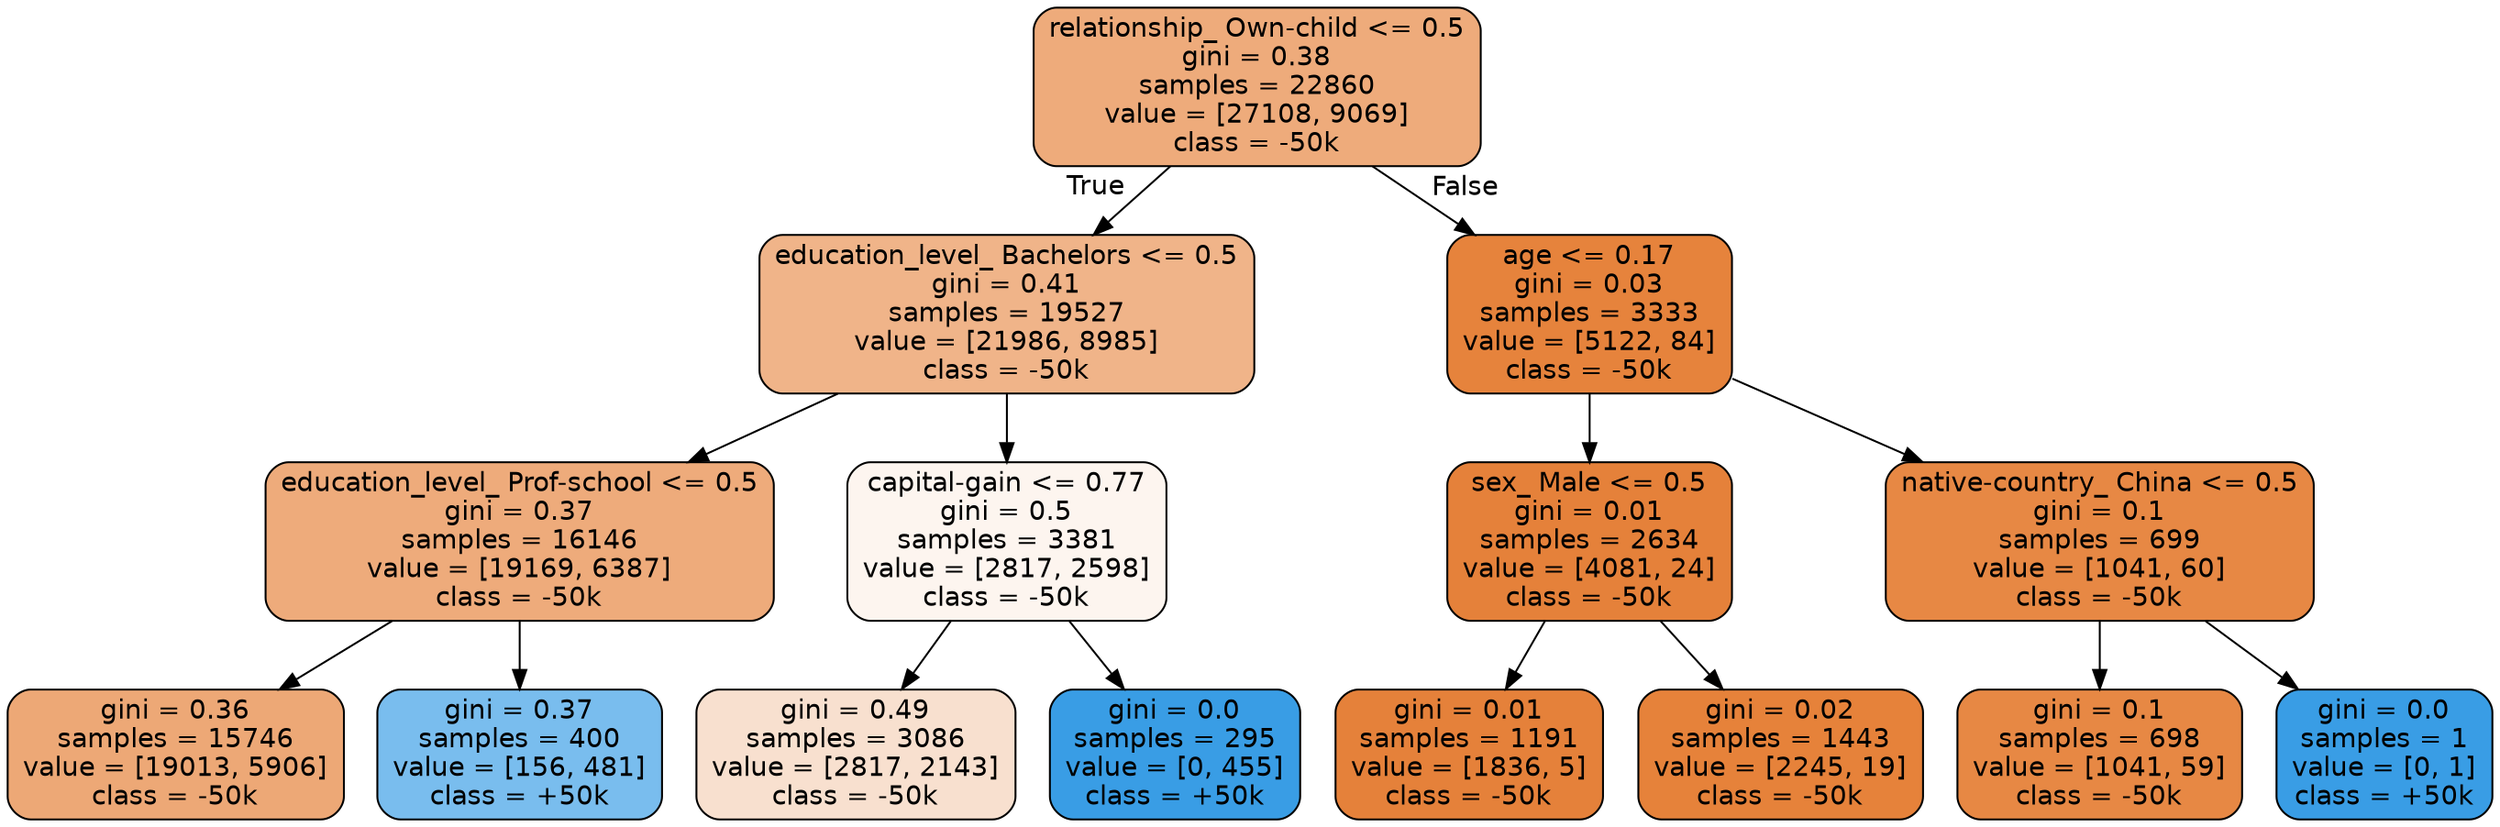 digraph Tree {
node [shape=box, style="filled, rounded", color="black", fontname=helvetica] ;
edge [fontname=helvetica] ;
0 [label="relationship_ Own-child <= 0.5\ngini = 0.38\nsamples = 22860\nvalue = [27108, 9069]\nclass = -50k", fillcolor="#e58139aa"] ;
1 [label="education_level_ Bachelors <= 0.5\ngini = 0.41\nsamples = 19527\nvalue = [21986, 8985]\nclass = -50k", fillcolor="#e5813997"] ;
0 -> 1 [labeldistance=2.5, labelangle=45, headlabel="True"] ;
2 [label="education_level_ Prof-school <= 0.5\ngini = 0.37\nsamples = 16146\nvalue = [19169, 6387]\nclass = -50k", fillcolor="#e58139aa"] ;
1 -> 2 ;
3 [label="gini = 0.36\nsamples = 15746\nvalue = [19013, 5906]\nclass = -50k", fillcolor="#e58139b0"] ;
2 -> 3 ;
4 [label="gini = 0.37\nsamples = 400\nvalue = [156, 481]\nclass = +50k", fillcolor="#399de5ac"] ;
2 -> 4 ;
5 [label="capital-gain <= 0.77\ngini = 0.5\nsamples = 3381\nvalue = [2817, 2598]\nclass = -50k", fillcolor="#e5813914"] ;
1 -> 5 ;
6 [label="gini = 0.49\nsamples = 3086\nvalue = [2817, 2143]\nclass = -50k", fillcolor="#e581393d"] ;
5 -> 6 ;
7 [label="gini = 0.0\nsamples = 295\nvalue = [0, 455]\nclass = +50k", fillcolor="#399de5ff"] ;
5 -> 7 ;
8 [label="age <= 0.17\ngini = 0.03\nsamples = 3333\nvalue = [5122, 84]\nclass = -50k", fillcolor="#e58139fb"] ;
0 -> 8 [labeldistance=2.5, labelangle=-45, headlabel="False"] ;
9 [label="sex_ Male <= 0.5\ngini = 0.01\nsamples = 2634\nvalue = [4081, 24]\nclass = -50k", fillcolor="#e58139fe"] ;
8 -> 9 ;
10 [label="gini = 0.01\nsamples = 1191\nvalue = [1836, 5]\nclass = -50k", fillcolor="#e58139fe"] ;
9 -> 10 ;
11 [label="gini = 0.02\nsamples = 1443\nvalue = [2245, 19]\nclass = -50k", fillcolor="#e58139fd"] ;
9 -> 11 ;
12 [label="native-country_ China <= 0.5\ngini = 0.1\nsamples = 699\nvalue = [1041, 60]\nclass = -50k", fillcolor="#e58139f0"] ;
8 -> 12 ;
13 [label="gini = 0.1\nsamples = 698\nvalue = [1041, 59]\nclass = -50k", fillcolor="#e58139f1"] ;
12 -> 13 ;
14 [label="gini = 0.0\nsamples = 1\nvalue = [0, 1]\nclass = +50k", fillcolor="#399de5ff"] ;
12 -> 14 ;
}